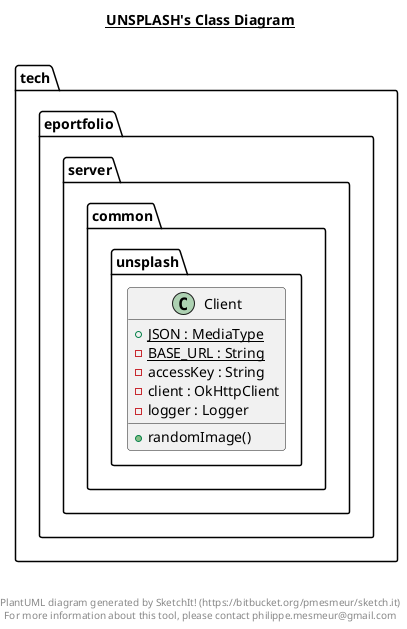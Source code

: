 @startuml

title __UNSPLASH's Class Diagram__\n

  namespace tech.eportfolio.server {
    namespace common.unsplash {
      class tech.eportfolio.server.common.unsplash.Client {
          {static} + JSON : MediaType
          {static} - BASE_URL : String
          - accessKey : String
          - client : OkHttpClient
          - logger : Logger
          + randomImage()
      }
    }
  }
  



right footer


PlantUML diagram generated by SketchIt! (https://bitbucket.org/pmesmeur/sketch.it)
For more information about this tool, please contact philippe.mesmeur@gmail.com
endfooter

@enduml
